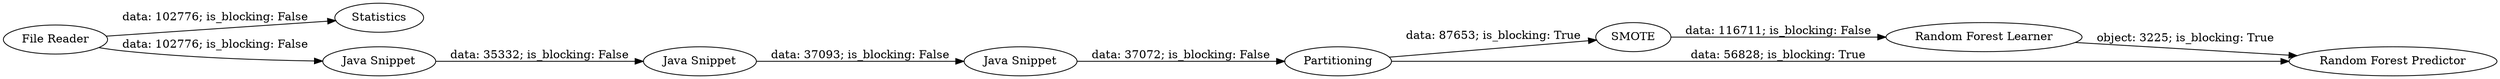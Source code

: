 digraph {
	"-8615854310000429881_12" [label=Statistics]
	"-8615854310000429881_10" [label=SMOTE]
	"-8615854310000429881_11" [label="Java Snippet"]
	"-8615854310000429881_3" [label=Partitioning]
	"-8615854310000429881_9" [label="Java Snippet"]
	"-8615854310000429881_13" [label="Random Forest Learner"]
	"-8615854310000429881_14" [label="Random Forest Predictor"]
	"-8615854310000429881_8" [label="Java Snippet"]
	"-8615854310000429881_1" [label="File Reader"]
	"-8615854310000429881_13" -> "-8615854310000429881_14" [label="object: 3225; is_blocking: True"]
	"-8615854310000429881_8" -> "-8615854310000429881_9" [label="data: 37093; is_blocking: False"]
	"-8615854310000429881_10" -> "-8615854310000429881_13" [label="data: 116711; is_blocking: False"]
	"-8615854310000429881_1" -> "-8615854310000429881_12" [label="data: 102776; is_blocking: False"]
	"-8615854310000429881_11" -> "-8615854310000429881_8" [label="data: 35332; is_blocking: False"]
	"-8615854310000429881_3" -> "-8615854310000429881_10" [label="data: 87653; is_blocking: True"]
	"-8615854310000429881_3" -> "-8615854310000429881_14" [label="data: 56828; is_blocking: True"]
	"-8615854310000429881_1" -> "-8615854310000429881_11" [label="data: 102776; is_blocking: False"]
	"-8615854310000429881_9" -> "-8615854310000429881_3" [label="data: 37072; is_blocking: False"]
	rankdir=LR
}
